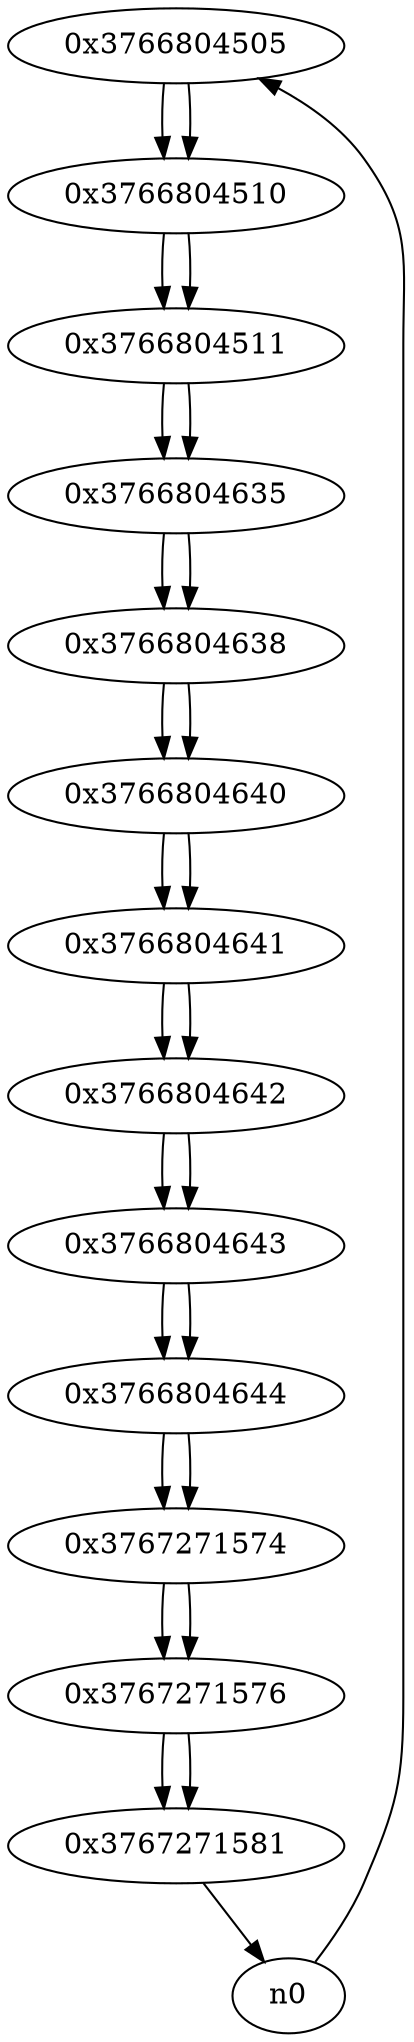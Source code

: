 digraph G{
/* nodes */
  n1 [label="0x3766804505"]
  n2 [label="0x3766804510"]
  n3 [label="0x3766804511"]
  n4 [label="0x3766804635"]
  n5 [label="0x3766804638"]
  n6 [label="0x3766804640"]
  n7 [label="0x3766804641"]
  n8 [label="0x3766804642"]
  n9 [label="0x3766804643"]
  n10 [label="0x3766804644"]
  n11 [label="0x3767271574"]
  n12 [label="0x3767271576"]
  n13 [label="0x3767271581"]
/* edges */
n1 -> n2;
n0 -> n1;
n2 -> n3;
n1 -> n2;
n3 -> n4;
n2 -> n3;
n4 -> n5;
n3 -> n4;
n5 -> n6;
n4 -> n5;
n6 -> n7;
n5 -> n6;
n7 -> n8;
n6 -> n7;
n8 -> n9;
n7 -> n8;
n9 -> n10;
n8 -> n9;
n10 -> n11;
n9 -> n10;
n11 -> n12;
n10 -> n11;
n12 -> n13;
n11 -> n12;
n13 -> n0;
n12 -> n13;
}
